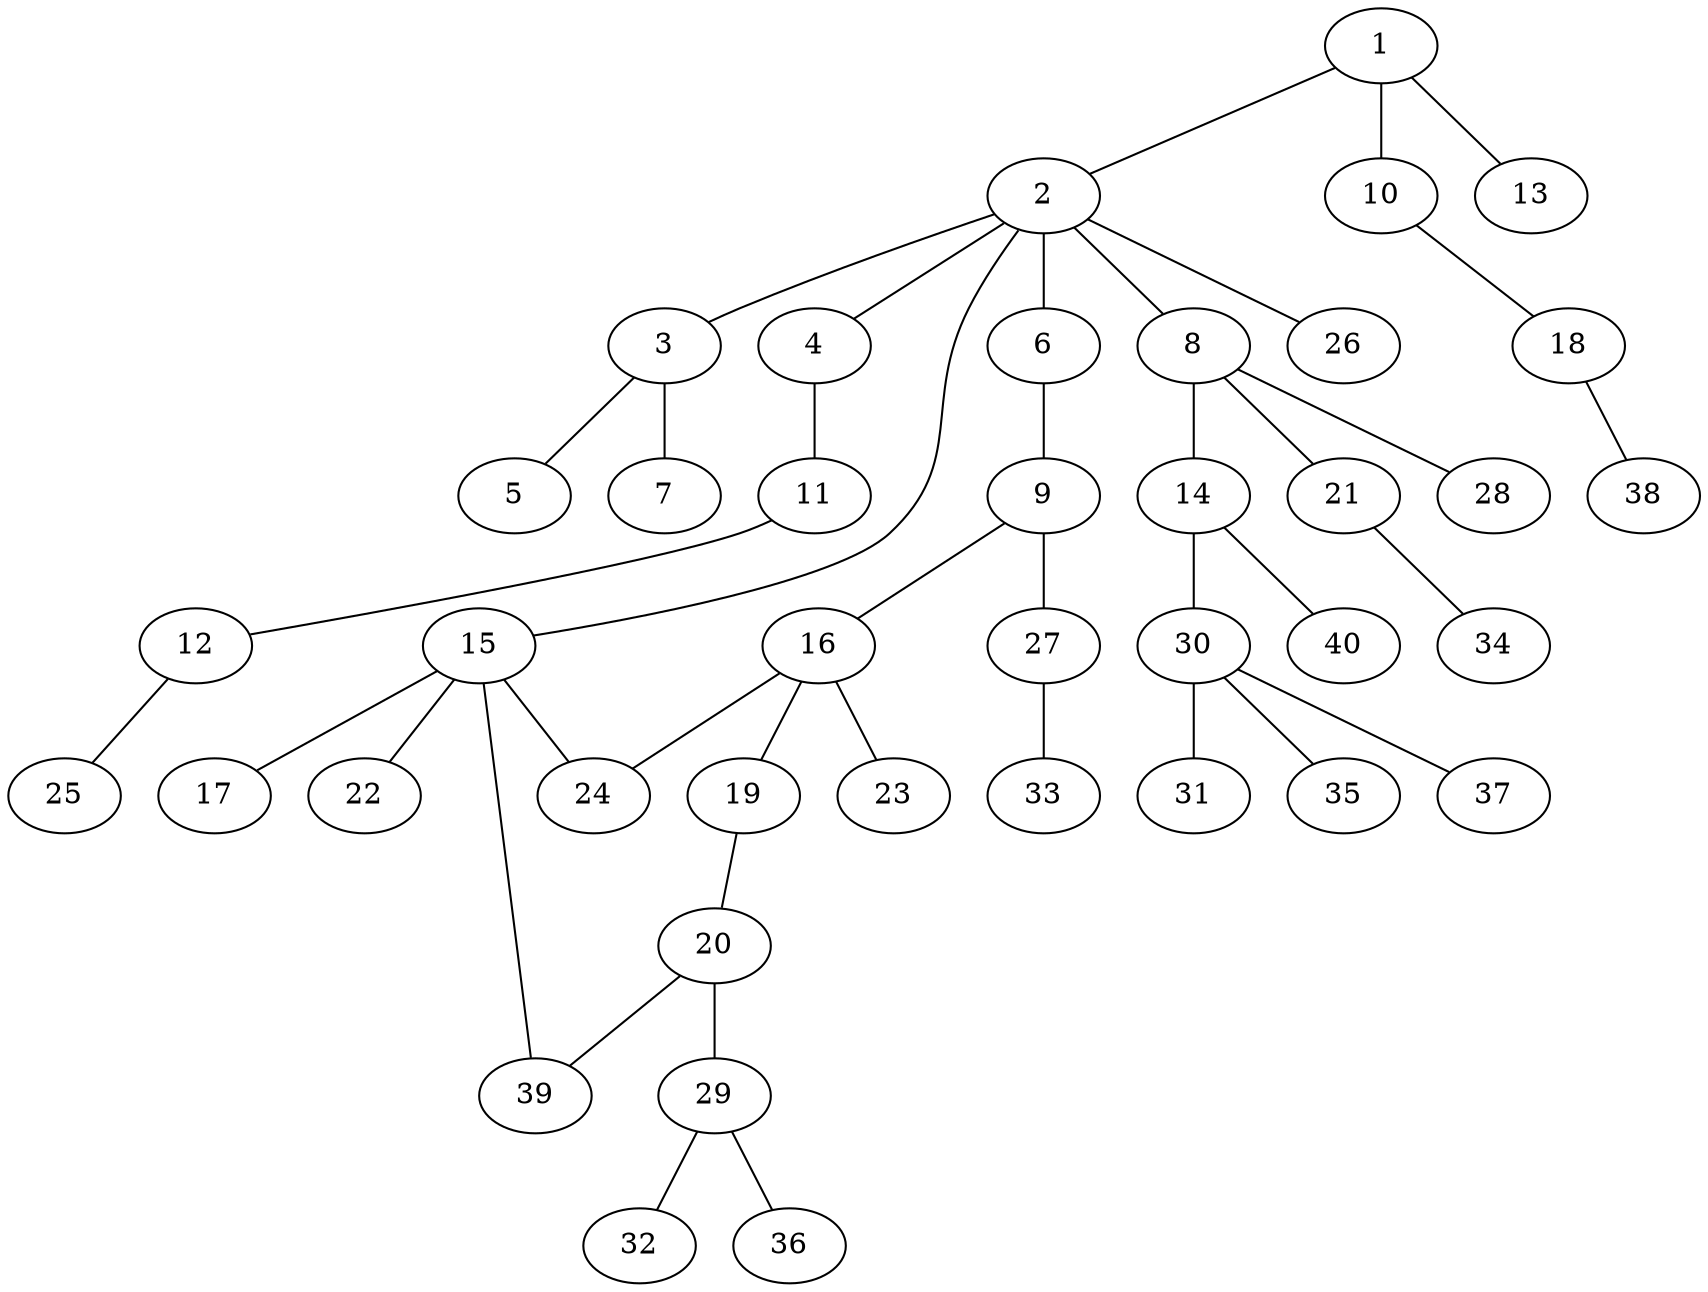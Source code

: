 graph graphname {1--2
1--10
1--13
2--3
2--4
2--6
2--8
2--15
2--26
3--5
3--7
4--11
6--9
8--14
8--21
8--28
9--16
9--27
10--18
11--12
12--25
14--30
14--40
15--17
15--22
15--24
15--39
16--19
16--23
16--24
18--38
19--20
20--29
20--39
21--34
27--33
29--32
29--36
30--31
30--35
30--37
}